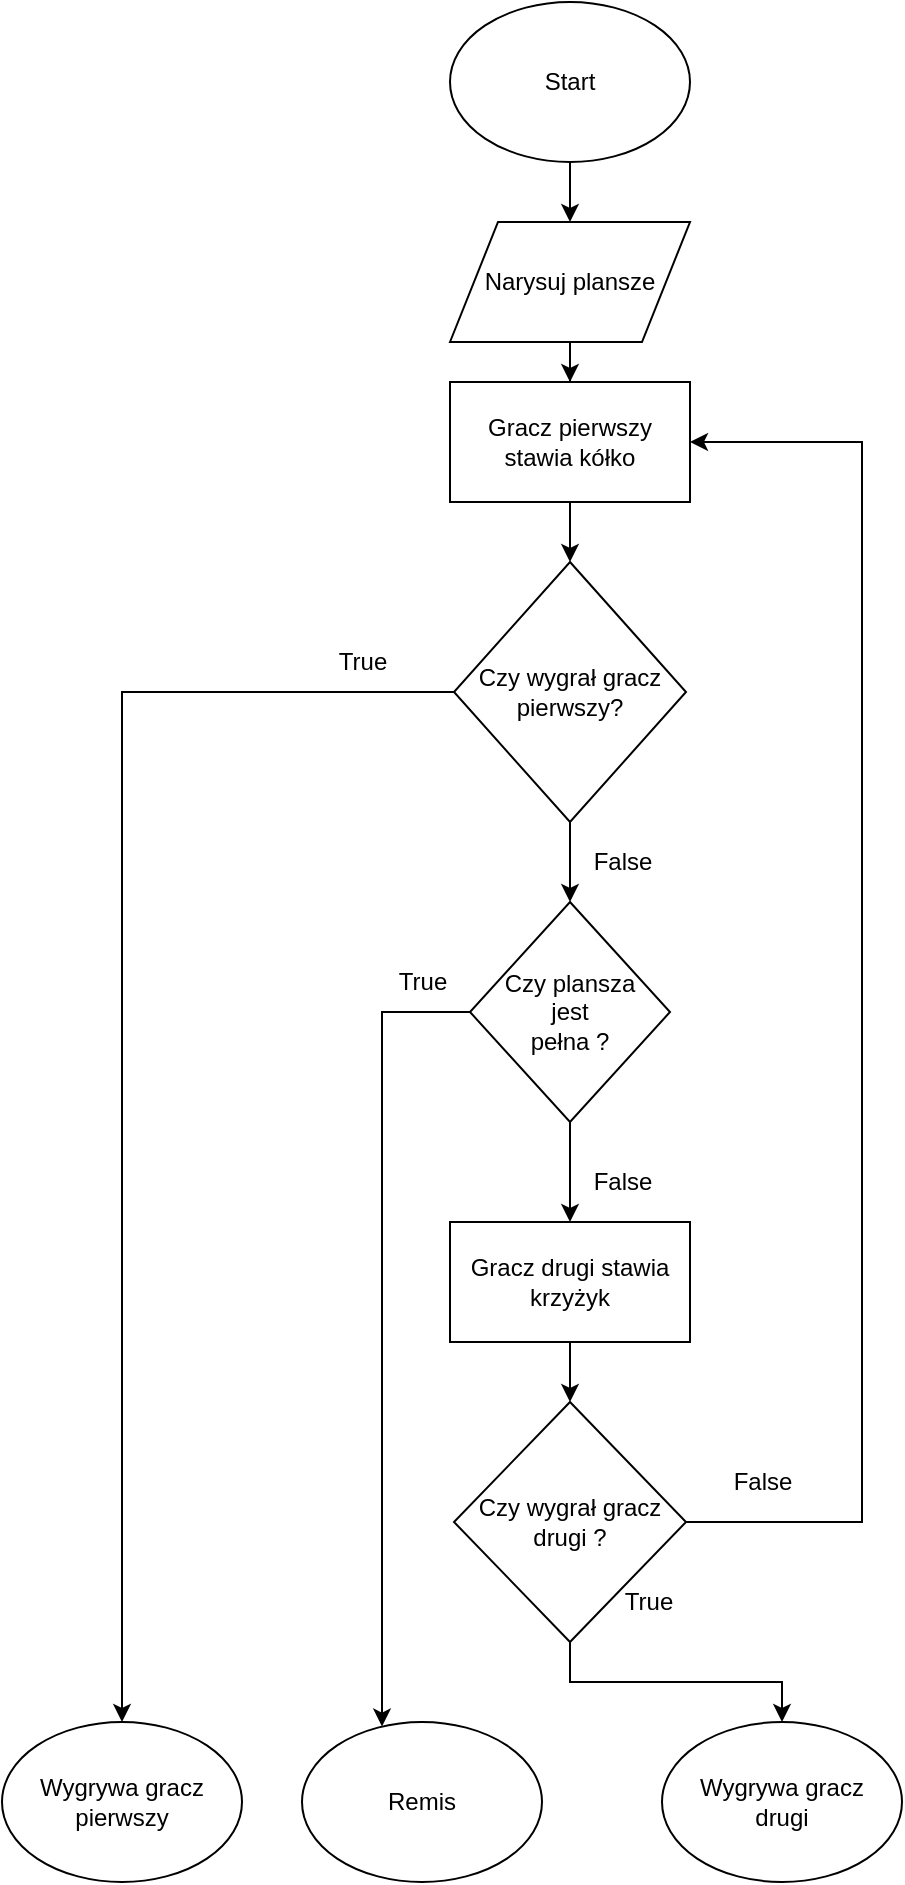 <mxfile version="12.8.5" type="device"><diagram id="C5RBs43oDa-KdzZeNtuy" name="Page-1"><mxGraphModel dx="1422" dy="712" grid="1" gridSize="10" guides="1" tooltips="1" connect="1" arrows="1" fold="1" page="1" pageScale="1" pageWidth="827" pageHeight="1169" math="0" shadow="0"><root><mxCell id="WIyWlLk6GJQsqaUBKTNV-0"/><mxCell id="WIyWlLk6GJQsqaUBKTNV-1" parent="WIyWlLk6GJQsqaUBKTNV-0"/><mxCell id="TZY4dCQwqtT2HsN0fC_n-2" value="" style="edgeStyle=orthogonalEdgeStyle;rounded=0;orthogonalLoop=1;jettySize=auto;html=1;" parent="WIyWlLk6GJQsqaUBKTNV-1" source="TZY4dCQwqtT2HsN0fC_n-0" target="TZY4dCQwqtT2HsN0fC_n-5" edge="1"><mxGeometry relative="1" as="geometry"><mxPoint x="354" y="200" as="targetPoint"/></mxGeometry></mxCell><mxCell id="TZY4dCQwqtT2HsN0fC_n-0" value="Start" style="ellipse;whiteSpace=wrap;html=1;" parent="WIyWlLk6GJQsqaUBKTNV-1" vertex="1"><mxGeometry x="294" y="40" width="120" height="80" as="geometry"/></mxCell><mxCell id="TZY4dCQwqtT2HsN0fC_n-7" value="" style="edgeStyle=orthogonalEdgeStyle;rounded=0;orthogonalLoop=1;jettySize=auto;html=1;" parent="WIyWlLk6GJQsqaUBKTNV-1" source="TZY4dCQwqtT2HsN0fC_n-5" target="TZY4dCQwqtT2HsN0fC_n-8" edge="1"><mxGeometry relative="1" as="geometry"><mxPoint x="354" y="320" as="targetPoint"/></mxGeometry></mxCell><mxCell id="TZY4dCQwqtT2HsN0fC_n-5" value="Narysuj plansze" style="shape=parallelogram;perimeter=parallelogramPerimeter;whiteSpace=wrap;html=1;" parent="WIyWlLk6GJQsqaUBKTNV-1" vertex="1"><mxGeometry x="294" y="150" width="120" height="60" as="geometry"/></mxCell><mxCell id="TZY4dCQwqtT2HsN0fC_n-10" value="" style="edgeStyle=orthogonalEdgeStyle;rounded=0;orthogonalLoop=1;jettySize=auto;html=1;" parent="WIyWlLk6GJQsqaUBKTNV-1" source="TZY4dCQwqtT2HsN0fC_n-8" target="TZY4dCQwqtT2HsN0fC_n-9" edge="1"><mxGeometry relative="1" as="geometry"/></mxCell><mxCell id="TZY4dCQwqtT2HsN0fC_n-8" value="Gracz pierwszy&lt;br&gt;stawia kółko" style="rounded=0;whiteSpace=wrap;html=1;" parent="WIyWlLk6GJQsqaUBKTNV-1" vertex="1"><mxGeometry x="294" y="230" width="120" height="60" as="geometry"/></mxCell><mxCell id="TZY4dCQwqtT2HsN0fC_n-12" value="" style="edgeStyle=orthogonalEdgeStyle;rounded=0;orthogonalLoop=1;jettySize=auto;html=1;entryX=0.5;entryY=0;entryDx=0;entryDy=0;" parent="WIyWlLk6GJQsqaUBKTNV-1" source="TZY4dCQwqtT2HsN0fC_n-9" target="isKHqKqE0VrCT8RFEpbL-0" edge="1"><mxGeometry relative="1" as="geometry"><mxPoint x="354" y="540" as="targetPoint"/></mxGeometry></mxCell><mxCell id="TZY4dCQwqtT2HsN0fC_n-18" value="" style="edgeStyle=orthogonalEdgeStyle;rounded=0;orthogonalLoop=1;jettySize=auto;html=1;" parent="WIyWlLk6GJQsqaUBKTNV-1" source="TZY4dCQwqtT2HsN0fC_n-9" target="TZY4dCQwqtT2HsN0fC_n-19" edge="1"><mxGeometry relative="1" as="geometry"><mxPoint x="216" y="445" as="targetPoint"/></mxGeometry></mxCell><mxCell id="TZY4dCQwqtT2HsN0fC_n-9" value="Czy wygrał gracz pierwszy?" style="rhombus;whiteSpace=wrap;html=1;" parent="WIyWlLk6GJQsqaUBKTNV-1" vertex="1"><mxGeometry x="296" y="320" width="116" height="130" as="geometry"/></mxCell><mxCell id="TZY4dCQwqtT2HsN0fC_n-15" value="" style="edgeStyle=orthogonalEdgeStyle;rounded=0;orthogonalLoop=1;jettySize=auto;html=1;" parent="WIyWlLk6GJQsqaUBKTNV-1" source="TZY4dCQwqtT2HsN0fC_n-13" target="TZY4dCQwqtT2HsN0fC_n-16" edge="1"><mxGeometry relative="1" as="geometry"><mxPoint x="354" y="680" as="targetPoint"/></mxGeometry></mxCell><mxCell id="TZY4dCQwqtT2HsN0fC_n-13" value="Gracz drugi stawia&lt;br&gt;krzyżyk" style="rounded=0;whiteSpace=wrap;html=1;" parent="WIyWlLk6GJQsqaUBKTNV-1" vertex="1"><mxGeometry x="294" y="650" width="120" height="60" as="geometry"/></mxCell><mxCell id="TZY4dCQwqtT2HsN0fC_n-25" value="" style="edgeStyle=orthogonalEdgeStyle;rounded=0;orthogonalLoop=1;jettySize=auto;html=1;" parent="WIyWlLk6GJQsqaUBKTNV-1" source="TZY4dCQwqtT2HsN0fC_n-16" target="TZY4dCQwqtT2HsN0fC_n-26" edge="1"><mxGeometry relative="1" as="geometry"><mxPoint x="354" y="860" as="targetPoint"/></mxGeometry></mxCell><mxCell id="TZY4dCQwqtT2HsN0fC_n-31" value="" style="edgeStyle=orthogonalEdgeStyle;rounded=0;orthogonalLoop=1;jettySize=auto;html=1;entryX=1;entryY=0.5;entryDx=0;entryDy=0;" parent="WIyWlLk6GJQsqaUBKTNV-1" source="TZY4dCQwqtT2HsN0fC_n-16" edge="1" target="TZY4dCQwqtT2HsN0fC_n-8"><mxGeometry relative="1" as="geometry"><mxPoint x="490" y="310" as="targetPoint"/><Array as="points"><mxPoint x="500" y="800"/><mxPoint x="500" y="260"/></Array></mxGeometry></mxCell><mxCell id="TZY4dCQwqtT2HsN0fC_n-16" value="Czy wygrał gracz drugi ?" style="rhombus;whiteSpace=wrap;html=1;" parent="WIyWlLk6GJQsqaUBKTNV-1" vertex="1"><mxGeometry x="296" y="740" width="116" height="120" as="geometry"/></mxCell><mxCell id="TZY4dCQwqtT2HsN0fC_n-19" value="Wygrywa gracz&lt;br&gt;pierwszy" style="ellipse;whiteSpace=wrap;html=1;" parent="WIyWlLk6GJQsqaUBKTNV-1" vertex="1"><mxGeometry x="70" y="900" width="120" height="80" as="geometry"/></mxCell><mxCell id="TZY4dCQwqtT2HsN0fC_n-22" value="True" style="text;html=1;align=center;verticalAlign=middle;resizable=0;points=[];autosize=1;" parent="WIyWlLk6GJQsqaUBKTNV-1" vertex="1"><mxGeometry x="230" y="360" width="40" height="20" as="geometry"/></mxCell><mxCell id="TZY4dCQwqtT2HsN0fC_n-23" value="False" style="text;html=1;align=center;verticalAlign=middle;resizable=0;points=[];autosize=1;" parent="WIyWlLk6GJQsqaUBKTNV-1" vertex="1"><mxGeometry x="360" y="460" width="40" height="20" as="geometry"/></mxCell><mxCell id="TZY4dCQwqtT2HsN0fC_n-26" value="Wygrywa gracz&lt;br&gt;drugi" style="ellipse;whiteSpace=wrap;html=1;" parent="WIyWlLk6GJQsqaUBKTNV-1" vertex="1"><mxGeometry x="400" y="900" width="120" height="80" as="geometry"/></mxCell><mxCell id="TZY4dCQwqtT2HsN0fC_n-27" value="True" style="text;html=1;align=center;verticalAlign=middle;resizable=0;points=[];autosize=1;" parent="WIyWlLk6GJQsqaUBKTNV-1" vertex="1"><mxGeometry x="373" y="830" width="40" height="20" as="geometry"/></mxCell><mxCell id="TZY4dCQwqtT2HsN0fC_n-33" value="" style="endArrow=classic;html=1;" parent="WIyWlLk6GJQsqaUBKTNV-1" edge="1"><mxGeometry width="50" height="50" relative="1" as="geometry"><mxPoint x="440" y="630" as="sourcePoint"/><mxPoint x="440" y="630" as="targetPoint"/></mxGeometry></mxCell><mxCell id="TZY4dCQwqtT2HsN0fC_n-35" value="False" style="text;html=1;align=center;verticalAlign=middle;resizable=0;points=[];autosize=1;" parent="WIyWlLk6GJQsqaUBKTNV-1" vertex="1"><mxGeometry x="430" y="770" width="40" height="20" as="geometry"/></mxCell><mxCell id="isKHqKqE0VrCT8RFEpbL-8" value="" style="edgeStyle=orthogonalEdgeStyle;rounded=0;orthogonalLoop=1;jettySize=auto;html=1;" edge="1" parent="WIyWlLk6GJQsqaUBKTNV-1" source="isKHqKqE0VrCT8RFEpbL-0" target="isKHqKqE0VrCT8RFEpbL-6"><mxGeometry relative="1" as="geometry"><mxPoint x="224" y="545" as="targetPoint"/><Array as="points"><mxPoint x="260" y="545"/></Array></mxGeometry></mxCell><mxCell id="isKHqKqE0VrCT8RFEpbL-0" value="Czy plansza&lt;br&gt;jest&lt;br&gt;pełna ?" style="rhombus;whiteSpace=wrap;html=1;" vertex="1" parent="WIyWlLk6GJQsqaUBKTNV-1"><mxGeometry x="304" y="490" width="100" height="110" as="geometry"/></mxCell><mxCell id="isKHqKqE0VrCT8RFEpbL-1" value="" style="endArrow=classic;html=1;exitX=0.5;exitY=1;exitDx=0;exitDy=0;entryX=0.5;entryY=0;entryDx=0;entryDy=0;" edge="1" parent="WIyWlLk6GJQsqaUBKTNV-1" source="isKHqKqE0VrCT8RFEpbL-0" target="TZY4dCQwqtT2HsN0fC_n-13"><mxGeometry width="50" height="50" relative="1" as="geometry"><mxPoint x="540" y="630" as="sourcePoint"/><mxPoint x="590" y="580" as="targetPoint"/></mxGeometry></mxCell><mxCell id="isKHqKqE0VrCT8RFEpbL-5" value="True" style="text;html=1;align=center;verticalAlign=middle;resizable=0;points=[];autosize=1;" vertex="1" parent="WIyWlLk6GJQsqaUBKTNV-1"><mxGeometry x="260" y="520" width="40" height="20" as="geometry"/></mxCell><mxCell id="isKHqKqE0VrCT8RFEpbL-6" value="Remis" style="ellipse;whiteSpace=wrap;html=1;" vertex="1" parent="WIyWlLk6GJQsqaUBKTNV-1"><mxGeometry x="220" y="900" width="120" height="80" as="geometry"/></mxCell><mxCell id="isKHqKqE0VrCT8RFEpbL-9" value="False" style="text;html=1;align=center;verticalAlign=middle;resizable=0;points=[];autosize=1;" vertex="1" parent="WIyWlLk6GJQsqaUBKTNV-1"><mxGeometry x="360" y="620" width="40" height="20" as="geometry"/></mxCell></root></mxGraphModel></diagram></mxfile>